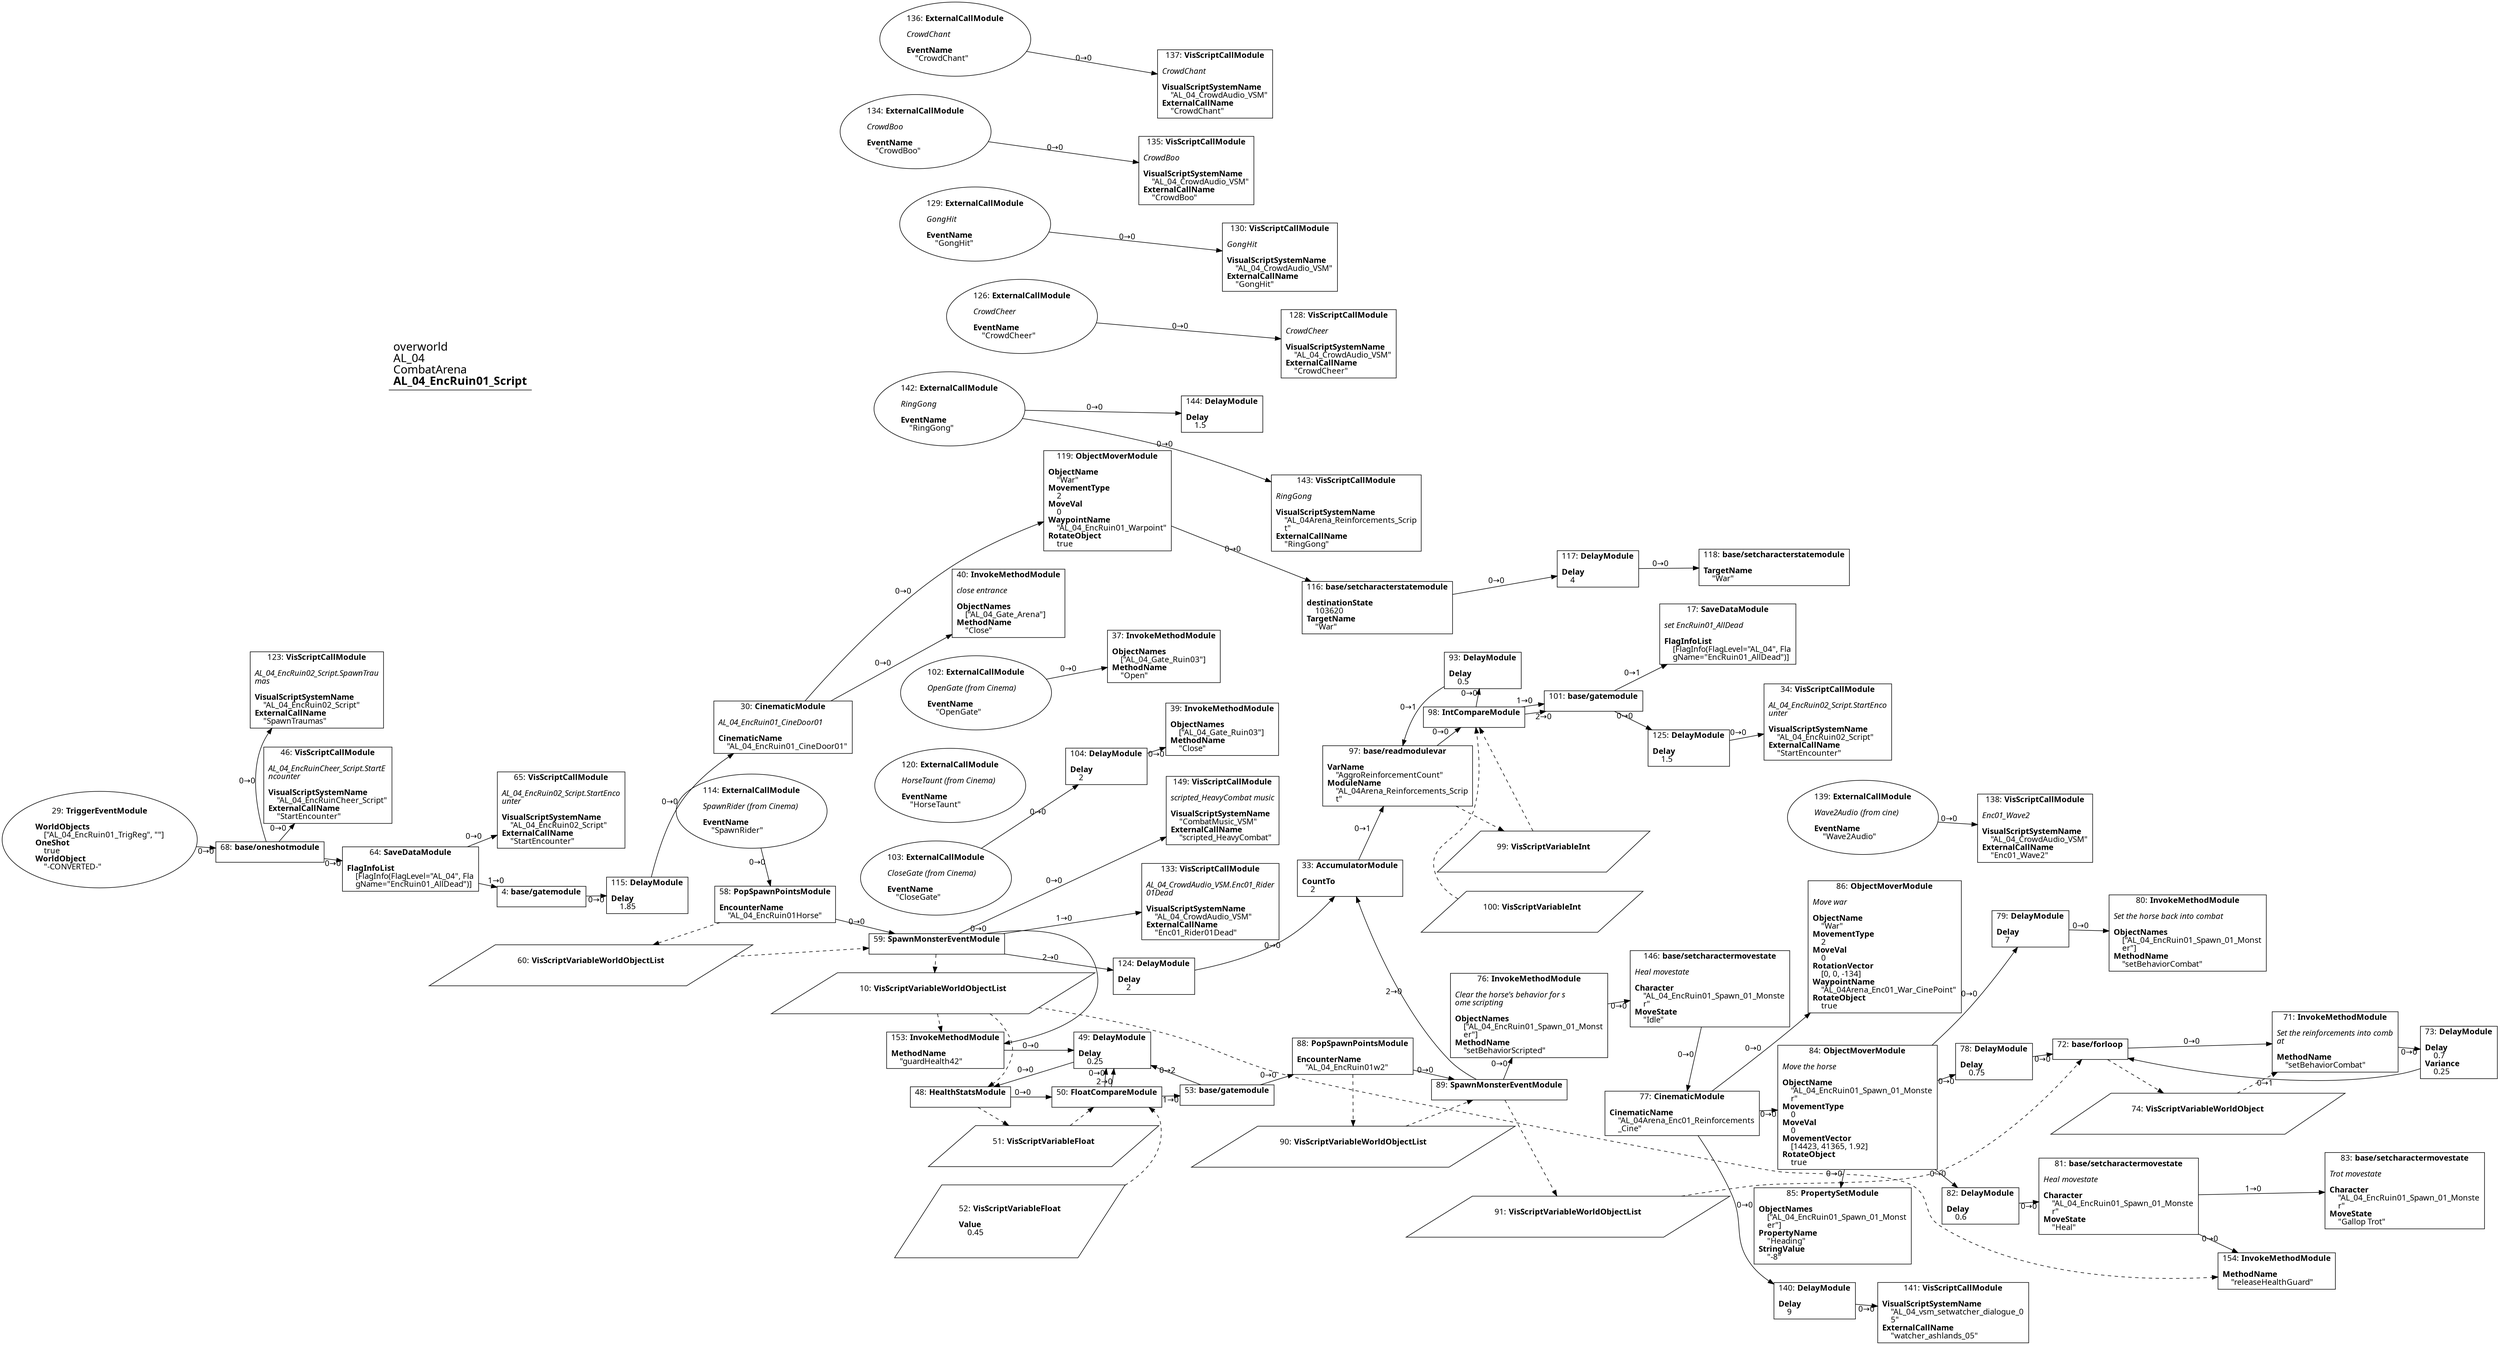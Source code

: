 digraph {
    layout = fdp;
    overlap = prism;
    sep = "+16";
    splines = spline;

    node [ shape = box ];

    graph [ fontname = "Segoe UI" ];
    node [ fontname = "Segoe UI" ];
    edge [ fontname = "Segoe UI" ];

    4 [ label = <4: <b>base/gatemodule</b><br/><br/>> ];
    4 [ pos = "0.35900003,0.065000005!" ];
    4 -> 115 [ label = "0→0" ];

    10 [ label = <10: <b>VisScriptVariableWorldObjectList</b><br/><br/>> ];
    10 [ shape = parallelogram ]
    10 [ pos = "1.1580001,-0.23200001!" ];

    17 [ label = <17: <b>SaveDataModule</b><br/><br/><i>set EncRuin01_AllDead<br align="left"/></i><br align="left"/><b>FlagInfoList</b><br align="left"/>    [FlagInfo(FlagLevel=&quot;AL_04&quot;, Fla<br align="left"/>    gName=&quot;EncRuin01_AllDead&quot;)]<br align="left"/>> ];
    17 [ pos = "2.624,0.028!" ];

    29 [ label = <29: <b>TriggerEventModule</b><br/><br/><b>WorldObjects</b><br align="left"/>    [&quot;AL_04_EncRuin01_TrigReg&quot;, &quot;&quot;]<br align="left"/><b>OneShot</b><br align="left"/>    true<br align="left"/><b>WorldObject</b><br align="left"/>    &quot;-CONVERTED-&quot;<br align="left"/>> ];
    29 [ shape = oval ]
    29 [ pos = "-0.317,0.068!" ];
    29 -> 68 [ label = "0→0" ];

    30 [ label = <30: <b>CinematicModule</b><br/><br/><i>AL_04_EncRuin01_CineDoor01<br align="left"/></i><br align="left"/><b>CinematicName</b><br align="left"/>    &quot;AL_04_EncRuin01_CineDoor01&quot;<br align="left"/>> ];
    30 [ pos = "0.80700004,0.48400003!" ];
    30 -> 40 [ label = "0→0" ];
    30 -> 119 [ label = "0→0" ];

    33 [ label = <33: <b>AccumulatorModule</b><br/><br/><b>CountTo</b><br align="left"/>    2<br align="left"/>> ];
    33 [ pos = "1.6500001,0.029000001!" ];
    33 -> 97 [ label = "0→1" ];

    34 [ label = <34: <b>VisScriptCallModule</b><br/><br/><i>AL_04_EncRuin02_Script.StartEnco<br align="left"/>unter<br align="left"/></i><br align="left"/><b>VisualScriptSystemName</b><br align="left"/>    &quot;AL_04_EncRuin02_Script&quot;<br align="left"/><b>ExternalCallName</b><br align="left"/>    &quot;StartEncounter&quot;<br align="left"/>> ];
    34 [ pos = "2.805,-0.14500001!" ];

    37 [ label = <37: <b>InvokeMethodModule</b><br/><br/><b>ObjectNames</b><br align="left"/>    [&quot;AL_04_Gate_Ruin03&quot;]<br align="left"/><b>MethodName</b><br align="left"/>    &quot;Open&quot;<br align="left"/>> ];
    37 [ pos = "1.314,0.551!" ];

    39 [ label = <39: <b>InvokeMethodModule</b><br/><br/><b>ObjectNames</b><br align="left"/>    [&quot;AL_04_Gate_Ruin03&quot;]<br align="left"/><b>MethodName</b><br align="left"/>    &quot;Close&quot;<br align="left"/>> ];
    39 [ pos = "1.4640001,0.305!" ];

    40 [ label = <40: <b>InvokeMethodModule</b><br/><br/><i>close entrance<br align="left"/></i><br align="left"/><b>ObjectNames</b><br align="left"/>    [&quot;AL_04_Gate_Arena&quot;]<br align="left"/><b>MethodName</b><br align="left"/>    &quot;Close&quot;<br align="left"/>> ];
    40 [ pos = "1.0940001,0.703!" ];

    46 [ label = <46: <b>VisScriptCallModule</b><br/><br/><i>AL_04_EncRuinCheer_Script.StartE<br align="left"/>ncounter<br align="left"/></i><br align="left"/><b>VisualScriptSystemName</b><br align="left"/>    &quot;AL_04_EncRuinCheer_Script&quot;<br align="left"/><b>ExternalCallName</b><br align="left"/>    &quot;StartEncounter&quot;<br align="left"/>> ];
    46 [ pos = "0.038000003,0.22200002!" ];

    48 [ label = <48: <b>HealthStatsModule</b><br/><br/>> ];
    48 [ pos = "1.248,-0.59800005!" ];
    48 -> 50 [ label = "0→0" ];
    48 -> 51 [ style = dashed ];
    10 -> 48 [ style = dashed ];

    49 [ label = <49: <b>DelayModule</b><br/><br/><b>Delay</b><br align="left"/>    0.25<br align="left"/>> ];
    49 [ pos = "1.411,-0.40300003!" ];
    49 -> 48 [ label = "0→0" ];

    50 [ label = <50: <b>FloatCompareModule</b><br/><br/>> ];
    50 [ pos = "1.496,-0.595!" ];
    50 -> 49 [ label = "0→0" ];
    50 -> 49 [ label = "2→0" ];
    50 -> 53 [ label = "1→0" ];
    51 -> 50 [ style = dashed ];
    52 -> 50 [ style = dashed ];

    51 [ label = <51: <b>VisScriptVariableFloat</b><br/><br/>> ];
    51 [ shape = parallelogram ]
    51 [ pos = "1.4250001,-0.758!" ];

    52 [ label = <52: <b>VisScriptVariableFloat</b><br/><br/><b>Value</b><br align="left"/>    0.45<br align="left"/>> ];
    52 [ shape = parallelogram ]
    52 [ pos = "1.4070001,-0.822!" ];

    53 [ label = <53: <b>base/gatemodule</b><br/><br/>> ];
    53 [ pos = "1.7320001,-0.61800003!" ];
    53 -> 49 [ label = "0→2" ];
    53 -> 88 [ label = "0→0" ];

    58 [ label = <58: <b>PopSpawnPointsModule</b><br/><br/><b>EncounterName</b><br align="left"/>    &quot;AL_04_EncRuin01Horse&quot;<br align="left"/>> ];
    58 [ pos = "0.855,0.065000005!" ];
    58 -> 59 [ label = "0→0" ];
    58 -> 60 [ style = dashed ];

    59 [ label = <59: <b>SpawnMonsterEventModule</b><br/><br/>> ];
    59 [ pos = "1.1340001,0.015000001!" ];
    59 -> 124 [ label = "2→0" ];
    59 -> 133 [ label = "1→0" ];
    59 -> 149 [ label = "0→0" ];
    59 -> 153 [ label = "0→0" ];
    60 -> 59 [ style = dashed ];
    59 -> 10 [ style = dashed ];

    60 [ label = <60: <b>VisScriptVariableWorldObjectList</b><br/><br/>> ];
    60 [ shape = parallelogram ]
    60 [ pos = "0.87900007,-0.07!" ];

    64 [ label = <64: <b>SaveDataModule</b><br/><br/><b>FlagInfoList</b><br align="left"/>    [FlagInfo(FlagLevel=&quot;AL_04&quot;, Fla<br align="left"/>    gName=&quot;EncRuin01_AllDead&quot;)]<br align="left"/>> ];
    64 [ pos = "0.126,0.08400001!" ];
    64 -> 65 [ label = "0→0" ];
    64 -> 4 [ label = "1→0" ];

    65 [ label = <65: <b>VisScriptCallModule</b><br/><br/><i>AL_04_EncRuin02_Script.StartEnco<br align="left"/>unter<br align="left"/></i><br align="left"/><b>VisualScriptSystemName</b><br align="left"/>    &quot;AL_04_EncRuin02_Script&quot;<br align="left"/><b>ExternalCallName</b><br align="left"/>    &quot;StartEncounter&quot;<br align="left"/>> ];
    65 [ pos = "0.347,0.155!" ];

    68 [ label = <68: <b>base/oneshotmodule</b><br/><br/>> ];
    68 [ pos = "-0.059000004,0.069000006!" ];
    68 -> 64 [ label = "0→0" ];
    68 -> 46 [ label = "0→0" ];
    68 -> 123 [ label = "0→0" ];

    71 [ label = <71: <b>InvokeMethodModule</b><br/><br/><i>Set the reinforcements into comb<br align="left"/>at<br align="left"/></i><br align="left"/><b>MethodName</b><br align="left"/>    &quot;setBehaviorCombat&quot;<br align="left"/>> ];
    71 [ pos = "3.509,-0.57100004!" ];
    71 -> 73 [ label = "0→0" ];
    74 -> 71 [ style = dashed ];

    72 [ label = <72: <b>base/forloop</b><br/><br/>> ];
    72 [ pos = "3.3470001,-0.572!" ];
    72 -> 71 [ label = "0→0" ];
    72 -> 74 [ style = dashed ];
    91 -> 72 [ style = dashed ];

    73 [ label = <73: <b>DelayModule</b><br/><br/><b>Delay</b><br align="left"/>    0.7<br align="left"/><b>Variance</b><br align="left"/>    0.25<br align="left"/>> ];
    73 [ pos = "3.7280002,-0.57100004!" ];
    73 -> 72 [ label = "0→1" ];

    74 [ label = <74: <b>VisScriptVariableWorldObject</b><br/><br/>> ];
    74 [ shape = parallelogram ]
    74 [ pos = "3.3400002,-0.697!" ];

    76 [ label = <76: <b>InvokeMethodModule</b><br/><br/><i>Clear the horse's behavior for s<br align="left"/>ome scripting<br align="left"/></i><br align="left"/><b>ObjectNames</b><br align="left"/>    [&quot;AL_04_EncRuin01_Spawn_01_Monst<br align="left"/>    er&quot;]<br align="left"/><b>MethodName</b><br align="left"/>    &quot;setBehaviorScripted&quot;<br align="left"/>> ];
    76 [ pos = "2.3930001,-0.42000002!" ];
    76 -> 146 [ label = "0→0" ];

    77 [ label = <77: <b>CinematicModule</b><br/><br/><b>CinematicName</b><br align="left"/>    &quot;AL_04Arena_Enc01_Reinforcements<br align="left"/>    _Cine&quot;<br align="left"/>> ];
    77 [ pos = "2.676,-0.573!" ];
    77 -> 84 [ label = "0→0" ];
    77 -> 86 [ label = "0→0" ];
    77 -> 140 [ label = "0→0" ];

    78 [ label = <78: <b>DelayModule</b><br/><br/><b>Delay</b><br align="left"/>    0.75<br align="left"/>> ];
    78 [ pos = "3.1680002,-0.572!" ];
    78 -> 72 [ label = "0→0" ];

    79 [ label = <79: <b>DelayModule</b><br/><br/><b>Delay</b><br align="left"/>    7<br align="left"/>> ];
    79 [ pos = "3.173,-0.40100002!" ];
    79 -> 80 [ label = "0→0" ];

    80 [ label = <80: <b>InvokeMethodModule</b><br/><br/><i>Set the horse back into combat<br align="left"/></i><br align="left"/><b>ObjectNames</b><br align="left"/>    [&quot;AL_04_EncRuin01_Spawn_01_Monst<br align="left"/>    er&quot;]<br align="left"/><b>MethodName</b><br align="left"/>    &quot;setBehaviorCombat&quot;<br align="left"/>> ];
    80 [ pos = "3.3190002,-0.40100002!" ];

    81 [ label = <81: <b>base/setcharactermovestate</b><br/><br/><i>Heal movestate<br align="left"/></i><br align="left"/><b>Character</b><br align="left"/>    &quot;AL_04_EncRuin01_Spawn_01_Monste<br align="left"/>    r&quot;<br align="left"/><b>MoveState</b><br align="left"/>    &quot;Heal&quot;<br align="left"/>> ];
    81 [ pos = "3.2380002,-0.77400005!" ];
    81 -> 83 [ label = "1→0" ];
    81 -> 154 [ label = "0→0" ];

    82 [ label = <82: <b>DelayModule</b><br/><br/><b>Delay</b><br align="left"/>    0.6<br align="left"/>> ];
    82 [ pos = "3.0960002,-0.77400005!" ];
    82 -> 81 [ label = "0→0" ];

    83 [ label = <83: <b>base/setcharactermovestate</b><br/><br/><i>Trot movestate<br align="left"/></i><br align="left"/><b>Character</b><br align="left"/>    &quot;AL_04_EncRuin01_Spawn_01_Monste<br align="left"/>    r&quot;<br align="left"/><b>MoveState</b><br align="left"/>    &quot;Gallop Trot&quot;<br align="left"/>> ];
    83 [ pos = "3.492,-0.77400005!" ];

    84 [ label = <84: <b>ObjectMoverModule</b><br/><br/><i>Move the horse<br align="left"/></i><br align="left"/><b>ObjectName</b><br align="left"/>    &quot;AL_04_EncRuin01_Spawn_01_Monste<br align="left"/>    r&quot;<br align="left"/><b>MovementType</b><br align="left"/>    0<br align="left"/><b>MoveVal</b><br align="left"/>    0<br align="left"/><b>MovementVector</b><br align="left"/>    [14423, 41365, 1.92]<br align="left"/><b>RotateObject</b><br align="left"/>    true<br align="left"/>> ];
    84 [ pos = "2.8730001,-0.574!" ];
    84 -> 79 [ label = "0→0" ];
    84 -> 78 [ label = "0→0" ];
    84 -> 82 [ label = "0→0" ];
    84 -> 85 [ label = "0→0" ];

    85 [ label = <85: <b>PropertySetModule</b><br/><br/><b>ObjectNames</b><br align="left"/>    [&quot;AL_04_EncRuin01_Spawn_01_Monst<br align="left"/>    er&quot;]<br align="left"/><b>PropertyName</b><br align="left"/>    &quot;Heading&quot;<br align="left"/><b>StringValue</b><br align="left"/>    &quot;-8&quot;<br align="left"/>> ];
    85 [ pos = "2.91,-0.814!" ];

    86 [ label = <86: <b>ObjectMoverModule</b><br/><br/><i>Move war<br align="left"/></i><br align="left"/><b>ObjectName</b><br align="left"/>    &quot;War&quot;<br align="left"/><b>MovementType</b><br align="left"/>    2<br align="left"/><b>MoveVal</b><br align="left"/>    0<br align="left"/><b>RotationVector</b><br align="left"/>    [0, 0, -134]<br align="left"/><b>WaypointName</b><br align="left"/>    &quot;AL_04Arena_Enc01_War_CinePoint&quot;<br align="left"/><b>RotateObject</b><br align="left"/>    true<br align="left"/>> ];
    86 [ pos = "2.868,-0.384!" ];

    88 [ label = <88: <b>PopSpawnPointsModule</b><br/><br/><b>EncounterName</b><br align="left"/>    &quot;AL_04_EncRuin01w2&quot;<br align="left"/>> ];
    88 [ pos = "1.9350001,-0.57100004!" ];
    88 -> 89 [ label = "0→0" ];
    88 -> 90 [ style = dashed ];

    89 [ label = <89: <b>SpawnMonsterEventModule</b><br/><br/>> ];
    89 [ pos = "2.2,-0.572!" ];
    89 -> 33 [ label = "2→0" ];
    89 -> 76 [ label = "0→0" ];
    90 -> 89 [ style = dashed ];
    89 -> 91 [ style = dashed ];

    90 [ label = <90: <b>VisScriptVariableWorldObjectList</b><br/><br/>> ];
    90 [ shape = parallelogram ]
    90 [ pos = "1.9590001,-0.717!" ];

    91 [ label = <91: <b>VisScriptVariableWorldObjectList</b><br/><br/>> ];
    91 [ shape = parallelogram ]
    91 [ pos = "2.204,-0.814!" ];

    93 [ label = <93: <b>DelayModule</b><br/><br/><b>Delay</b><br align="left"/>    0.5<br align="left"/>> ];
    93 [ pos = "2.104,0.22800002!" ];
    93 -> 97 [ label = "0→1" ];

    97 [ label = <97: <b>base/readmodulevar</b><br/><br/><b>VarName</b><br align="left"/>    &quot;AggroReinforcementCount&quot;<br align="left"/><b>ModuleName</b><br align="left"/>    &quot;AL_04Arena_Reinforcements_Scrip<br align="left"/>    t&quot;<br align="left"/>> ];
    97 [ pos = "1.96,0.027!" ];
    97 -> 98 [ label = "0→0" ];
    97 -> 99 [ style = dashed ];

    98 [ label = <98: <b>IntCompareModule</b><br/><br/>> ];
    98 [ pos = "2.22,0.028!" ];
    98 -> 101 [ label = "1→0" ];
    98 -> 101 [ label = "2→0" ];
    98 -> 93 [ label = "0→0" ];
    100 -> 98 [ style = dashed ];
    99 -> 98 [ style = dashed ];

    99 [ label = <99: <b>VisScriptVariableInt</b><br/><br/>> ];
    99 [ shape = parallelogram ]
    99 [ pos = "2.1030002,-0.13100001!" ];

    100 [ label = <100: <b>VisScriptVariableInt</b><br/><br/>> ];
    100 [ shape = parallelogram ]
    100 [ pos = "2.124,-0.20700002!" ];

    101 [ label = <101: <b>base/gatemodule</b><br/><br/>> ];
    101 [ pos = "2.424,0.003!" ];
    101 -> 17 [ label = "0→1" ];
    101 -> 125 [ label = "0→0" ];

    102 [ label = <102: <b>ExternalCallModule</b><br/><br/><i>OpenGate (from Cinema)<br align="left"/></i><br align="left"/><b>EventName</b><br align="left"/>    &quot;OpenGate&quot;<br align="left"/>> ];
    102 [ shape = oval ]
    102 [ pos = "1.093,0.55200005!" ];
    102 -> 37 [ label = "0→0" ];

    103 [ label = <103: <b>ExternalCallModule</b><br/><br/><i>CloseGate (from Cinema)<br align="left"/></i><br align="left"/><b>EventName</b><br align="left"/>    &quot;CloseGate&quot;<br align="left"/>> ];
    103 [ shape = oval ]
    103 [ pos = "1.0860001,0.30400002!" ];
    103 -> 104 [ label = "0→0" ];

    104 [ label = <104: <b>DelayModule</b><br/><br/><b>Delay</b><br align="left"/>    2<br align="left"/>> ];
    104 [ pos = "1.3160001,0.30400002!" ];
    104 -> 39 [ label = "0→0" ];

    114 [ label = <114: <b>ExternalCallModule</b><br/><br/><i>SpawnRider (from Cinema)<br align="left"/></i><br align="left"/><b>EventName</b><br align="left"/>    &quot;SpawnRider&quot;<br align="left"/>> ];
    114 [ shape = oval ]
    114 [ pos = "0.725,0.238!" ];
    114 -> 58 [ label = "0→0" ];

    115 [ label = <115: <b>DelayModule</b><br/><br/><b>Delay</b><br align="left"/>    1.85<br align="left"/>> ];
    115 [ pos = "0.54700005,0.096!" ];
    115 -> 30 [ label = "0→0" ];

    116 [ label = <116: <b>base/setcharacterstatemodule</b><br/><br/><b>destinationState</b><br align="left"/>    103620<br align="left"/><b>TargetName</b><br align="left"/>    &quot;War&quot;<br align="left"/>> ];
    116 [ pos = "1.529,0.87200004!" ];
    116 -> 117 [ label = "0→0" ];

    117 [ label = <117: <b>DelayModule</b><br/><br/><b>Delay</b><br align="left"/>    4<br align="left"/>> ];
    117 [ pos = "1.7950001,0.89000005!" ];
    117 -> 118 [ label = "0→0" ];

    118 [ label = <118: <b>base/setcharacterstatemodule</b><br/><br/><b>TargetName</b><br align="left"/>    &quot;War&quot;<br align="left"/>> ];
    118 [ pos = "1.9870001,0.887!" ];

    119 [ label = <119: <b>ObjectMoverModule</b><br/><br/><b>ObjectName</b><br align="left"/>    &quot;War&quot;<br align="left"/><b>MovementType</b><br align="left"/>    2<br align="left"/><b>MoveVal</b><br align="left"/>    0<br align="left"/><b>WaypointName</b><br align="left"/>    &quot;AL_04_EncRuin01_Warpoint&quot;<br align="left"/><b>RotateObject</b><br align="left"/>    true<br align="left"/>> ];
    119 [ pos = "1.1060001,0.91400003!" ];
    119 -> 116 [ label = "0→0" ];

    120 [ label = <120: <b>ExternalCallModule</b><br/><br/><i>HorseTaunt (from Cinema)<br align="left"/></i><br align="left"/><b>EventName</b><br align="left"/>    &quot;HorseTaunt&quot;<br align="left"/>> ];
    120 [ shape = oval ]
    120 [ pos = "1.0840001,0.41700003!" ];

    123 [ label = <123: <b>VisScriptCallModule</b><br/><br/><i>AL_04_EncRuin02_Script.SpawnTrau<br align="left"/>mas<br align="left"/></i><br align="left"/><b>VisualScriptSystemName</b><br align="left"/>    &quot;AL_04_EncRuin02_Script&quot;<br align="left"/><b>ExternalCallName</b><br align="left"/>    &quot;SpawnTraumas&quot;<br align="left"/>> ];
    123 [ pos = "0.039,0.33200002!" ];

    124 [ label = <124: <b>DelayModule</b><br/><br/><b>Delay</b><br align="left"/>    2<br align="left"/>> ];
    124 [ pos = "1.419,-0.037!" ];
    124 -> 33 [ label = "0→0" ];

    125 [ label = <125: <b>DelayModule</b><br/><br/><b>Delay</b><br align="left"/>    1.5<br align="left"/>> ];
    125 [ pos = "2.6220002,-0.13900001!" ];
    125 -> 34 [ label = "0→0" ];

    126 [ label = <126: <b>ExternalCallModule</b><br/><br/><i>CrowdCheer<br align="left"/></i><br align="left"/><b>EventName</b><br align="left"/>    &quot;CrowdCheer&quot;<br align="left"/>> ];
    126 [ shape = oval ]
    126 [ pos = "1.097,1.184!" ];
    126 -> 128 [ label = "0→0" ];

    128 [ label = <128: <b>VisScriptCallModule</b><br/><br/><i>CrowdCheer<br align="left"/></i><br align="left"/><b>VisualScriptSystemName</b><br align="left"/>    &quot;AL_04_CrowdAudio_VSM&quot;<br align="left"/><b>ExternalCallName</b><br align="left"/>    &quot;CrowdCheer&quot;<br align="left"/>> ];
    128 [ pos = "1.3560001,1.184!" ];

    129 [ label = <129: <b>ExternalCallModule</b><br/><br/><i>GongHit<br align="left"/></i><br align="left"/><b>EventName</b><br align="left"/>    &quot;GongHit&quot;<br align="left"/>> ];
    129 [ shape = oval ]
    129 [ pos = "1.0630001,1.3000001!" ];
    129 -> 130 [ label = "0→0" ];

    130 [ label = <130: <b>VisScriptCallModule</b><br/><br/><i>GongHit<br align="left"/></i><br align="left"/><b>VisualScriptSystemName</b><br align="left"/>    &quot;AL_04_CrowdAudio_VSM&quot;<br align="left"/><b>ExternalCallName</b><br align="left"/>    &quot;GongHit&quot;<br align="left"/>> ];
    130 [ pos = "1.325,1.3000001!" ];

    133 [ label = <133: <b>VisScriptCallModule</b><br/><br/><i>AL_04_CrowdAudio_VSM.Enc01_Rider<br align="left"/>01Dead<br align="left"/></i><br align="left"/><b>VisualScriptSystemName</b><br align="left"/>    &quot;AL_04_CrowdAudio_VSM&quot;<br align="left"/><b>ExternalCallName</b><br align="left"/>    &quot;Enc01_Rider01Dead&quot;<br align="left"/>> ];
    133 [ pos = "1.496,0.058000002!" ];

    134 [ label = <134: <b>ExternalCallModule</b><br/><br/><i>CrowdBoo<br align="left"/></i><br align="left"/><b>EventName</b><br align="left"/>    &quot;CrowdBoo&quot;<br align="left"/>> ];
    134 [ shape = oval ]
    134 [ pos = "1.0070001,1.417!" ];
    134 -> 135 [ label = "0→0" ];

    135 [ label = <135: <b>VisScriptCallModule</b><br/><br/><i>CrowdBoo<br align="left"/></i><br align="left"/><b>VisualScriptSystemName</b><br align="left"/>    &quot;AL_04_CrowdAudio_VSM&quot;<br align="left"/><b>ExternalCallName</b><br align="left"/>    &quot;CrowdBoo&quot;<br align="left"/>> ];
    135 [ pos = "1.269,1.417!" ];

    136 [ label = <136: <b>ExternalCallModule</b><br/><br/><i>CrowdChant<br align="left"/></i><br align="left"/><b>EventName</b><br align="left"/>    &quot;CrowdChant&quot;<br align="left"/>> ];
    136 [ shape = oval ]
    136 [ pos = "1.026,1.5130001!" ];
    136 -> 137 [ label = "0→0" ];

    137 [ label = <137: <b>VisScriptCallModule</b><br/><br/><i>CrowdChant<br align="left"/></i><br align="left"/><b>VisualScriptSystemName</b><br align="left"/>    &quot;AL_04_CrowdAudio_VSM&quot;<br align="left"/><b>ExternalCallName</b><br align="left"/>    &quot;CrowdChant&quot;<br align="left"/>> ];
    137 [ pos = "1.2880001,1.5130001!" ];

    138 [ label = <138: <b>VisScriptCallModule</b><br/><br/><i>Enc01_Wave2<br align="left"/></i><br align="left"/><b>VisualScriptSystemName</b><br align="left"/>    &quot;AL_04_CrowdAudio_VSM&quot;<br align="left"/><b>ExternalCallName</b><br align="left"/>    &quot;Enc01_Wave2&quot;<br align="left"/>> ];
    138 [ pos = "3.1220002,-0.26900002!" ];

    139 [ label = <139: <b>ExternalCallModule</b><br/><br/><i>Wave2Audio (from cine)<br align="left"/></i><br align="left"/><b>EventName</b><br align="left"/>    &quot;Wave2Audio&quot;<br align="left"/>> ];
    139 [ shape = oval ]
    139 [ pos = "2.8700001,-0.279!" ];
    139 -> 138 [ label = "0→0" ];

    140 [ label = <140: <b>DelayModule</b><br/><br/><b>Delay</b><br align="left"/>    9<br align="left"/>> ];
    140 [ pos = "2.8980002,-1.013!" ];
    140 -> 141 [ label = "0→0" ];

    141 [ label = <141: <b>VisScriptCallModule</b><br/><br/><b>VisualScriptSystemName</b><br align="left"/>    &quot;AL_04_vsm_setwatcher_dialogue_0<br align="left"/>    5&quot;<br align="left"/><b>ExternalCallName</b><br align="left"/>    &quot;watcher_ashlands_05&quot;<br align="left"/>> ];
    141 [ pos = "3.038,-1.011!" ];

    142 [ label = <142: <b>ExternalCallModule</b><br/><br/><i>RingGong<br align="left"/></i><br align="left"/><b>EventName</b><br align="left"/>    &quot;RingGong&quot;<br align="left"/>> ];
    142 [ shape = oval ]
    142 [ pos = "1.028,0.99300003!" ];
    142 -> 143 [ label = "0→0" ];
    142 -> 144 [ label = "0→0" ];

    143 [ label = <143: <b>VisScriptCallModule</b><br/><br/><i>RingGong<br align="left"/></i><br align="left"/><b>VisualScriptSystemName</b><br align="left"/>    &quot;AL_04Arena_Reinforcements_Scrip<br align="left"/>    t&quot;<br align="left"/><b>ExternalCallName</b><br align="left"/>    &quot;RingGong&quot;<br align="left"/>> ];
    143 [ pos = "1.442,0.96800005!" ];

    144 [ label = <144: <b>DelayModule</b><br/><br/><b>Delay</b><br align="left"/>    1.5<br align="left"/>> ];
    144 [ pos = "1.2670001,1.1010001!" ];

    146 [ label = <146: <b>base/setcharactermovestate</b><br/><br/><i>Heal movestate<br align="left"/></i><br align="left"/><b>Character</b><br align="left"/>    &quot;AL_04_EncRuin01_Spawn_01_Monste<br align="left"/>    r&quot;<br align="left"/><b>MoveState</b><br align="left"/>    &quot;Idle&quot;<br align="left"/>> ];
    146 [ pos = "2.5970001,-0.42000002!" ];
    146 -> 77 [ label = "0→0" ];

    149 [ label = <149: <b>VisScriptCallModule</b><br/><br/><i>scripted_HeavyCombat music<br align="left"/></i><br align="left"/><b>VisualScriptSystemName</b><br align="left"/>    &quot;CombatMusic_VSM&quot;<br align="left"/><b>ExternalCallName</b><br align="left"/>    &quot;scripted_HeavyCombat&quot;<br align="left"/>> ];
    149 [ pos = "1.4970001,0.141!" ];

    153 [ label = <153: <b>InvokeMethodModule</b><br/><br/><b>MethodName</b><br align="left"/>    &quot;guardHealth42&quot;<br align="left"/>> ];
    153 [ pos = "1.1620001,-0.35300002!" ];
    153 -> 49 [ label = "0→0" ];
    10 -> 153 [ style = dashed ];

    154 [ label = <154: <b>InvokeMethodModule</b><br/><br/><b>MethodName</b><br align="left"/>    &quot;releaseHealthGuard&quot;<br align="left"/>> ];
    154 [ pos = "3.45,-0.92!" ];
    10 -> 154 [ style = dashed ];

    title [ pos = "-0.31800002,1.514!" ];
    title [ shape = underline ];
    title [ label = <<font point-size="20">overworld<br align="left"/>AL_04<br align="left"/>CombatArena<br align="left"/><b>AL_04_EncRuin01_Script</b><br align="left"/></font>> ];
}
